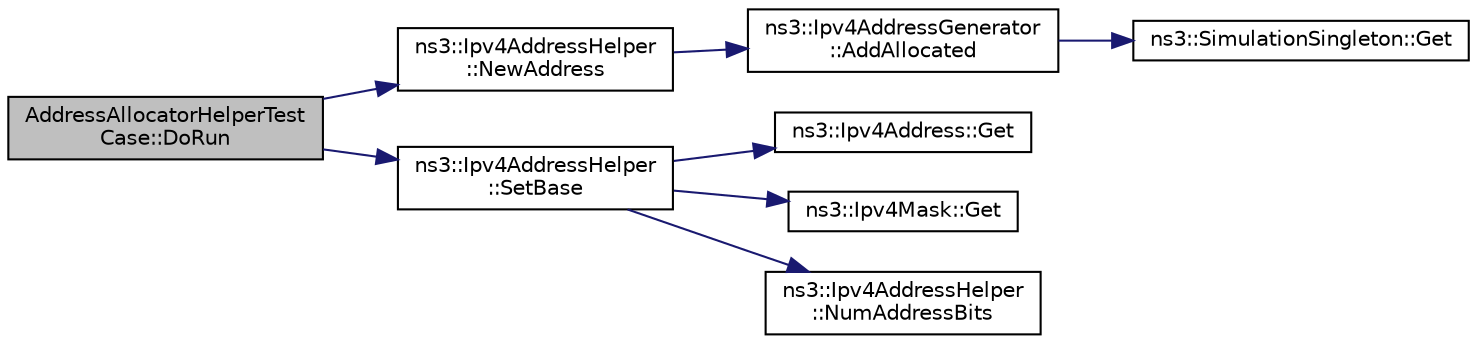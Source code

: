 digraph "AddressAllocatorHelperTestCase::DoRun"
{
 // LATEX_PDF_SIZE
  edge [fontname="Helvetica",fontsize="10",labelfontname="Helvetica",labelfontsize="10"];
  node [fontname="Helvetica",fontsize="10",shape=record];
  rankdir="LR";
  Node1 [label="AddressAllocatorHelperTest\lCase::DoRun",height=0.2,width=0.4,color="black", fillcolor="grey75", style="filled", fontcolor="black",tooltip="Implementation to actually run this TestCase."];
  Node1 -> Node2 [color="midnightblue",fontsize="10",style="solid",fontname="Helvetica"];
  Node2 [label="ns3::Ipv4AddressHelper\l::NewAddress",height=0.2,width=0.4,color="black", fillcolor="white", style="filled",URL="$classns3_1_1_ipv4_address_helper.html#a9d6bc3cd8def204f9c253fce666b2edd",tooltip="Increment the IP address counter used to allocate IP addresses."];
  Node2 -> Node3 [color="midnightblue",fontsize="10",style="solid",fontname="Helvetica"];
  Node3 [label="ns3::Ipv4AddressGenerator\l::AddAllocated",height=0.2,width=0.4,color="black", fillcolor="white", style="filled",URL="$classns3_1_1_ipv4_address_generator.html#aaf2a4f76afaf064183151f874019e2d6",tooltip="Add the Ipv4Address to the list of IPv4 entries."];
  Node3 -> Node4 [color="midnightblue",fontsize="10",style="solid",fontname="Helvetica"];
  Node4 [label="ns3::SimulationSingleton::Get",height=0.2,width=0.4,color="black", fillcolor="white", style="filled",URL="$classns3_1_1_simulation_singleton.html#a35870bf2664aaa6e653ce99fb68fc8fc",tooltip="Get a pointer to the singleton instance."];
  Node1 -> Node5 [color="midnightblue",fontsize="10",style="solid",fontname="Helvetica"];
  Node5 [label="ns3::Ipv4AddressHelper\l::SetBase",height=0.2,width=0.4,color="black", fillcolor="white", style="filled",URL="$classns3_1_1_ipv4_address_helper.html#acf7b16dd25bac67e00f5e25f90a9a035",tooltip="Set the base network number, network mask and base address."];
  Node5 -> Node6 [color="midnightblue",fontsize="10",style="solid",fontname="Helvetica"];
  Node6 [label="ns3::Ipv4Address::Get",height=0.2,width=0.4,color="black", fillcolor="white", style="filled",URL="$classns3_1_1_ipv4_address.html#a154da9b1ff6eb451dc4840613fe43e73",tooltip="Get the host-order 32-bit IP address."];
  Node5 -> Node7 [color="midnightblue",fontsize="10",style="solid",fontname="Helvetica"];
  Node7 [label="ns3::Ipv4Mask::Get",height=0.2,width=0.4,color="black", fillcolor="white", style="filled",URL="$classns3_1_1_ipv4_mask.html#af0e131a08c4b0c983e92568fd4b23712",tooltip="Get the host-order 32-bit IP mask."];
  Node5 -> Node8 [color="midnightblue",fontsize="10",style="solid",fontname="Helvetica"];
  Node8 [label="ns3::Ipv4AddressHelper\l::NumAddressBits",height=0.2,width=0.4,color="black", fillcolor="white", style="filled",URL="$classns3_1_1_ipv4_address_helper.html#ae3d79b690cafb2540558fb9799597d86",tooltip="Returns the number of address bits (hostpart) for a given netmask."];
}
